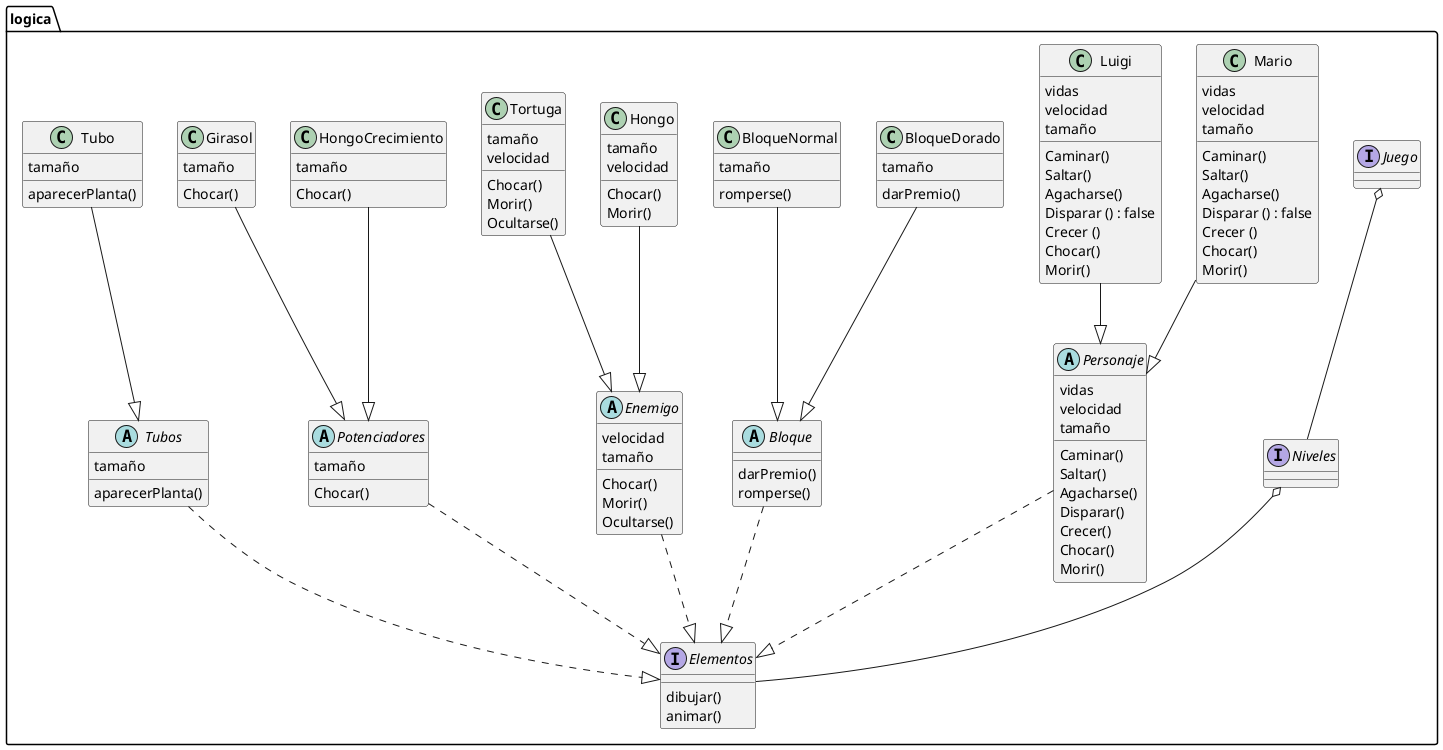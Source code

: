 @startuml Juego
package logica{
    interface Elementos
    interface Niveles
    interface Juego
    Elementos : dibujar()
    Elementos : animar()
    
    abstract class Personaje
    abstract class Enemigo
    abstract class Bloque
    abstract class Potenciadores
    abstract class Tubos
    
    Niveles o-- Elementos
    Juego o-- Niveles
    Personaje ..|> Elementos
    Personaje : vidas
    Personaje : velocidad
    Personaje : tamaño
    Personaje : Caminar()
    Personaje : Saltar()
    Personaje : Agacharse()
    Personaje : Disparar()
    Personaje : Crecer()
    Personaje : Chocar()
    Personaje : Morir()

    Potenciadores ..|> Elementos
    Potenciadores : tamaño 
    Potenciadores : Chocar()

    Bloque ..|> Elementos
    Bloque : darPremio()
    Bloque : romperse()

    Enemigo ..|> Elementos
    Enemigo : velocidad
    Enemigo : tamaño 
    Enemigo : Chocar()
    Enemigo : Morir()
    Enemigo : Ocultarse()

    Tubos ..|> Elementos
    Tubos : tamaño
    Tubos : aparecerPlanta()

    class Mario
    Mario --|> Personaje
    Mario : vidas
    Mario : velocidad
    Mario : tamaño 
    Mario : Caminar()
    Mario : Saltar()
    Mario : Agacharse()
    Mario : Disparar () : false
    Mario : Crecer ()
    Mario : Chocar()
    Mario : Morir()

    class Luigi
    Luigi --|>Personaje
    Luigi : vidas
    Luigi : velocidad
    Luigi : tamaño 
    Luigi : Caminar()
    Luigi : Saltar()
    Luigi : Agacharse()
    Luigi : Disparar () : false
    Luigi : Crecer ()
    Luigi : Chocar()
    Luigi : Morir()

    class BloqueDorado
    BloqueDorado --|> Bloque
    BloqueDorado : tamaño
    BloqueDorado : darPremio()
    class BloqueNormal 
    BloqueNormal --|> Bloque
    BloqueNormal : tamaño 
    BloqueNormal : romperse()

    class Hongo
    Hongo --|>Enemigo
    Hongo : tamaño 
    Hongo : velocidad
    Hongo : Chocar()
    Hongo : Morir()    

    class Tortuga  
    Tortuga : tamaño
    Tortuga : velocidad  
    Tortuga --|>Enemigo
    Tortuga : Chocar()
    Tortuga : Morir()
    Tortuga : Ocultarse()

    class HongoCrecimiento
    HongoCrecimiento --|>Potenciadores
    HongoCrecimiento : tamaño
    HongoCrecimiento : Chocar()

    class Girasol 
    Girasol --|>Potenciadores
    Girasol : tamaño
    Girasol : Chocar()

    
    class Tubo 
    Tubo --|>Tubos
    Tubo : tamaño
    Tubo : aparecerPlanta()
    

}



@enduml